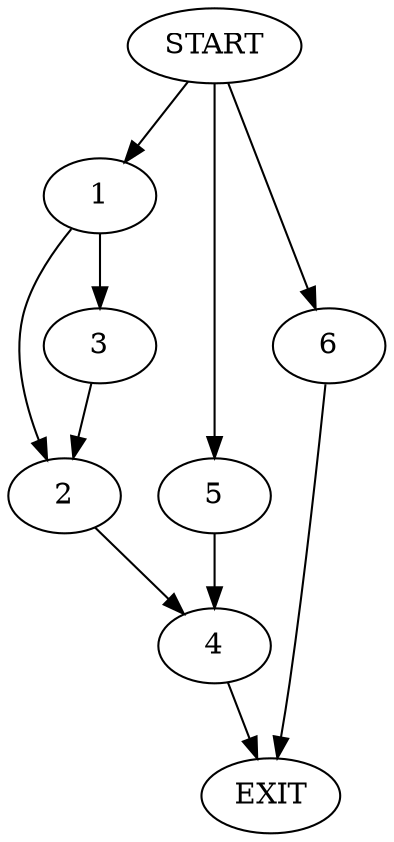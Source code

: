 digraph {
0 [label="START"]
7 [label="EXIT"]
0 -> 1
1 -> 2
1 -> 3
2 -> 4
3 -> 2
4 -> 7
0 -> 5
5 -> 4
0 -> 6
6 -> 7
}
